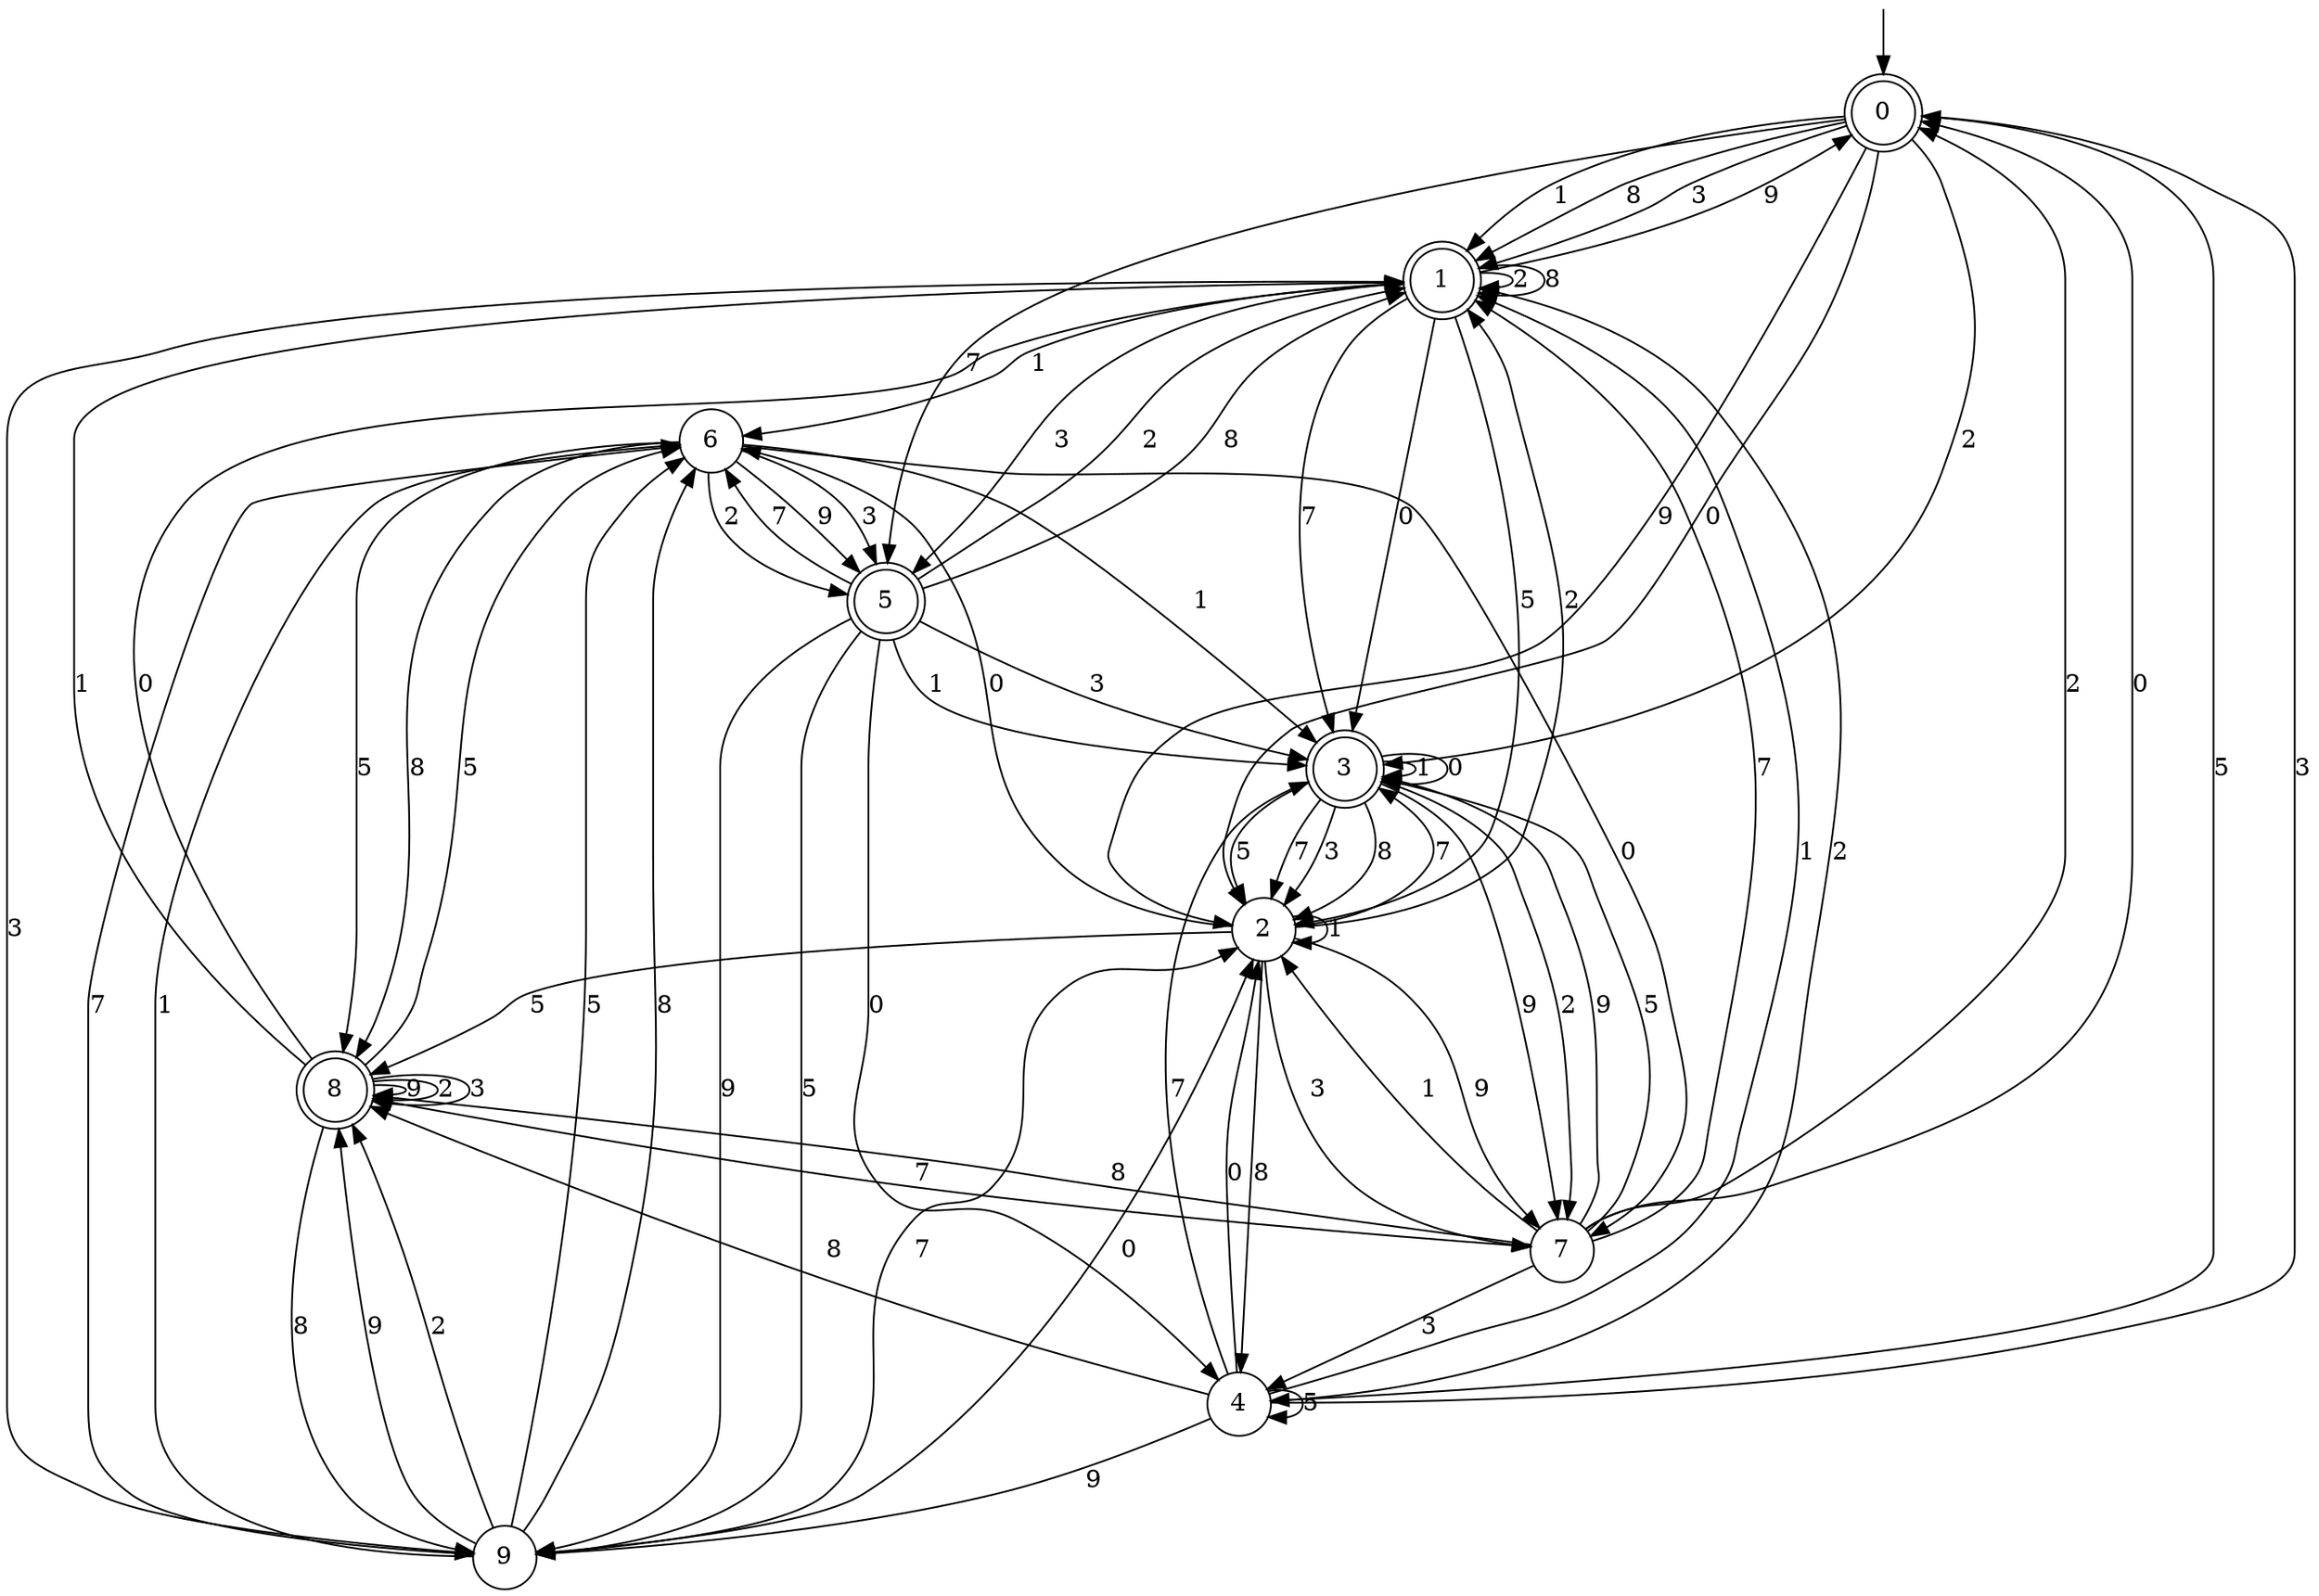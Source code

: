 digraph g {

	s0 [shape="doublecircle" label="0"];
	s1 [shape="doublecircle" label="1"];
	s2 [shape="circle" label="2"];
	s3 [shape="doublecircle" label="3"];
	s4 [shape="circle" label="4"];
	s5 [shape="doublecircle" label="5"];
	s6 [shape="circle" label="6"];
	s7 [shape="circle" label="7"];
	s8 [shape="doublecircle" label="8"];
	s9 [shape="circle" label="9"];
	s0 -> s1 [label="1"];
	s0 -> s2 [label="9"];
	s0 -> s3 [label="2"];
	s0 -> s4 [label="5"];
	s0 -> s5 [label="7"];
	s0 -> s2 [label="0"];
	s0 -> s1 [label="8"];
	s0 -> s1 [label="3"];
	s1 -> s6 [label="1"];
	s1 -> s0 [label="9"];
	s1 -> s1 [label="2"];
	s1 -> s2 [label="5"];
	s1 -> s3 [label="7"];
	s1 -> s3 [label="0"];
	s1 -> s1 [label="8"];
	s1 -> s5 [label="3"];
	s2 -> s2 [label="1"];
	s2 -> s7 [label="9"];
	s2 -> s1 [label="2"];
	s2 -> s8 [label="5"];
	s2 -> s3 [label="7"];
	s2 -> s6 [label="0"];
	s2 -> s4 [label="8"];
	s2 -> s7 [label="3"];
	s3 -> s3 [label="1"];
	s3 -> s7 [label="9"];
	s3 -> s7 [label="2"];
	s3 -> s2 [label="5"];
	s3 -> s2 [label="7"];
	s3 -> s3 [label="0"];
	s3 -> s2 [label="8"];
	s3 -> s2 [label="3"];
	s4 -> s1 [label="1"];
	s4 -> s9 [label="9"];
	s4 -> s1 [label="2"];
	s4 -> s4 [label="5"];
	s4 -> s3 [label="7"];
	s4 -> s2 [label="0"];
	s4 -> s8 [label="8"];
	s4 -> s0 [label="3"];
	s5 -> s3 [label="1"];
	s5 -> s9 [label="9"];
	s5 -> s1 [label="2"];
	s5 -> s9 [label="5"];
	s5 -> s6 [label="7"];
	s5 -> s4 [label="0"];
	s5 -> s1 [label="8"];
	s5 -> s3 [label="3"];
	s6 -> s3 [label="1"];
	s6 -> s5 [label="9"];
	s6 -> s5 [label="2"];
	s6 -> s8 [label="5"];
	s6 -> s9 [label="7"];
	s6 -> s7 [label="0"];
	s6 -> s8 [label="8"];
	s6 -> s5 [label="3"];
	s7 -> s2 [label="1"];
	s7 -> s3 [label="9"];
	s7 -> s0 [label="2"];
	s7 -> s3 [label="5"];
	s7 -> s1 [label="7"];
	s7 -> s0 [label="0"];
	s7 -> s8 [label="8"];
	s7 -> s4 [label="3"];
	s8 -> s1 [label="1"];
	s8 -> s8 [label="9"];
	s8 -> s8 [label="2"];
	s8 -> s6 [label="5"];
	s8 -> s7 [label="7"];
	s8 -> s1 [label="0"];
	s8 -> s9 [label="8"];
	s8 -> s8 [label="3"];
	s9 -> s6 [label="1"];
	s9 -> s8 [label="9"];
	s9 -> s8 [label="2"];
	s9 -> s6 [label="5"];
	s9 -> s2 [label="7"];
	s9 -> s2 [label="0"];
	s9 -> s6 [label="8"];
	s9 -> s1 [label="3"];

__start0 [label="" shape="none" width="0" height="0"];
__start0 -> s0;

}
